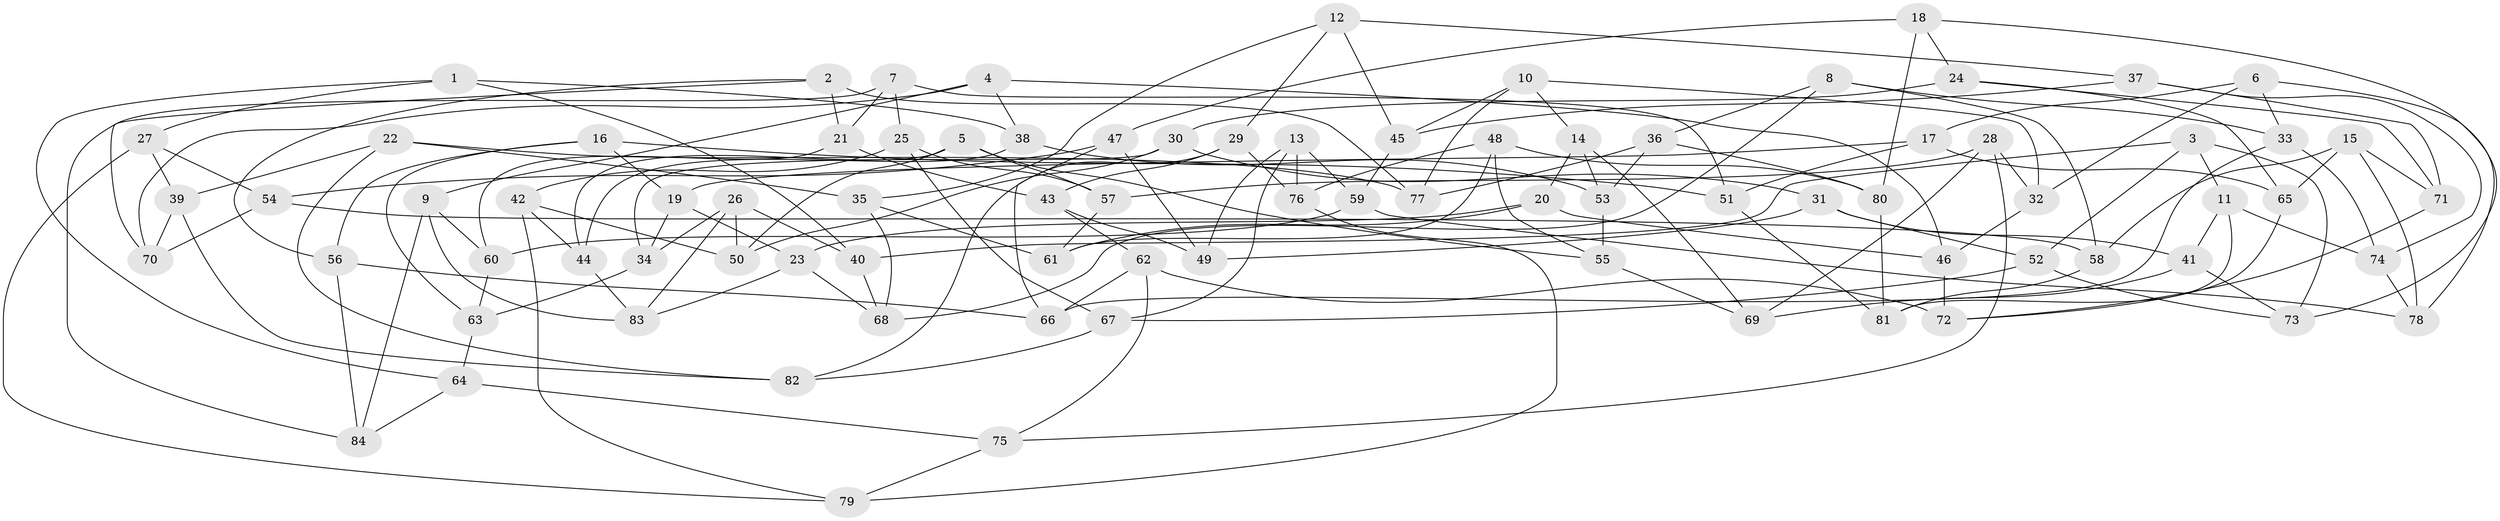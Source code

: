 // Generated by graph-tools (version 1.1) at 2025/02/03/09/25 03:02:59]
// undirected, 84 vertices, 168 edges
graph export_dot {
graph [start="1"]
  node [color=gray90,style=filled];
  1;
  2;
  3;
  4;
  5;
  6;
  7;
  8;
  9;
  10;
  11;
  12;
  13;
  14;
  15;
  16;
  17;
  18;
  19;
  20;
  21;
  22;
  23;
  24;
  25;
  26;
  27;
  28;
  29;
  30;
  31;
  32;
  33;
  34;
  35;
  36;
  37;
  38;
  39;
  40;
  41;
  42;
  43;
  44;
  45;
  46;
  47;
  48;
  49;
  50;
  51;
  52;
  53;
  54;
  55;
  56;
  57;
  58;
  59;
  60;
  61;
  62;
  63;
  64;
  65;
  66;
  67;
  68;
  69;
  70;
  71;
  72;
  73;
  74;
  75;
  76;
  77;
  78;
  79;
  80;
  81;
  82;
  83;
  84;
  1 -- 38;
  1 -- 27;
  1 -- 40;
  1 -- 64;
  2 -- 77;
  2 -- 56;
  2 -- 70;
  2 -- 21;
  3 -- 11;
  3 -- 40;
  3 -- 73;
  3 -- 52;
  4 -- 70;
  4 -- 9;
  4 -- 46;
  4 -- 38;
  5 -- 55;
  5 -- 57;
  5 -- 50;
  5 -- 44;
  6 -- 33;
  6 -- 32;
  6 -- 78;
  6 -- 17;
  7 -- 84;
  7 -- 21;
  7 -- 51;
  7 -- 25;
  8 -- 58;
  8 -- 68;
  8 -- 36;
  8 -- 33;
  9 -- 84;
  9 -- 60;
  9 -- 83;
  10 -- 32;
  10 -- 14;
  10 -- 45;
  10 -- 77;
  11 -- 74;
  11 -- 81;
  11 -- 41;
  12 -- 45;
  12 -- 29;
  12 -- 35;
  12 -- 37;
  13 -- 76;
  13 -- 49;
  13 -- 67;
  13 -- 59;
  14 -- 53;
  14 -- 20;
  14 -- 69;
  15 -- 78;
  15 -- 58;
  15 -- 65;
  15 -- 71;
  16 -- 51;
  16 -- 19;
  16 -- 56;
  16 -- 63;
  17 -- 65;
  17 -- 19;
  17 -- 51;
  18 -- 24;
  18 -- 73;
  18 -- 47;
  18 -- 80;
  19 -- 34;
  19 -- 23;
  20 -- 23;
  20 -- 46;
  20 -- 61;
  21 -- 43;
  21 -- 60;
  22 -- 82;
  22 -- 35;
  22 -- 77;
  22 -- 39;
  23 -- 68;
  23 -- 83;
  24 -- 65;
  24 -- 71;
  24 -- 30;
  25 -- 57;
  25 -- 67;
  25 -- 42;
  26 -- 50;
  26 -- 34;
  26 -- 83;
  26 -- 40;
  27 -- 39;
  27 -- 54;
  27 -- 79;
  28 -- 75;
  28 -- 69;
  28 -- 32;
  28 -- 57;
  29 -- 43;
  29 -- 76;
  29 -- 82;
  30 -- 31;
  30 -- 50;
  30 -- 34;
  31 -- 52;
  31 -- 41;
  31 -- 49;
  32 -- 46;
  33 -- 66;
  33 -- 74;
  34 -- 63;
  35 -- 61;
  35 -- 68;
  36 -- 80;
  36 -- 77;
  36 -- 53;
  37 -- 71;
  37 -- 45;
  37 -- 74;
  38 -- 53;
  38 -- 44;
  39 -- 70;
  39 -- 82;
  40 -- 68;
  41 -- 73;
  41 -- 69;
  42 -- 50;
  42 -- 44;
  42 -- 79;
  43 -- 62;
  43 -- 49;
  44 -- 83;
  45 -- 59;
  46 -- 72;
  47 -- 54;
  47 -- 66;
  47 -- 49;
  48 -- 80;
  48 -- 61;
  48 -- 76;
  48 -- 55;
  51 -- 81;
  52 -- 67;
  52 -- 73;
  53 -- 55;
  54 -- 70;
  54 -- 58;
  55 -- 69;
  56 -- 84;
  56 -- 66;
  57 -- 61;
  58 -- 81;
  59 -- 60;
  59 -- 78;
  60 -- 63;
  62 -- 66;
  62 -- 72;
  62 -- 75;
  63 -- 64;
  64 -- 75;
  64 -- 84;
  65 -- 72;
  67 -- 82;
  71 -- 72;
  74 -- 78;
  75 -- 79;
  76 -- 79;
  80 -- 81;
}
